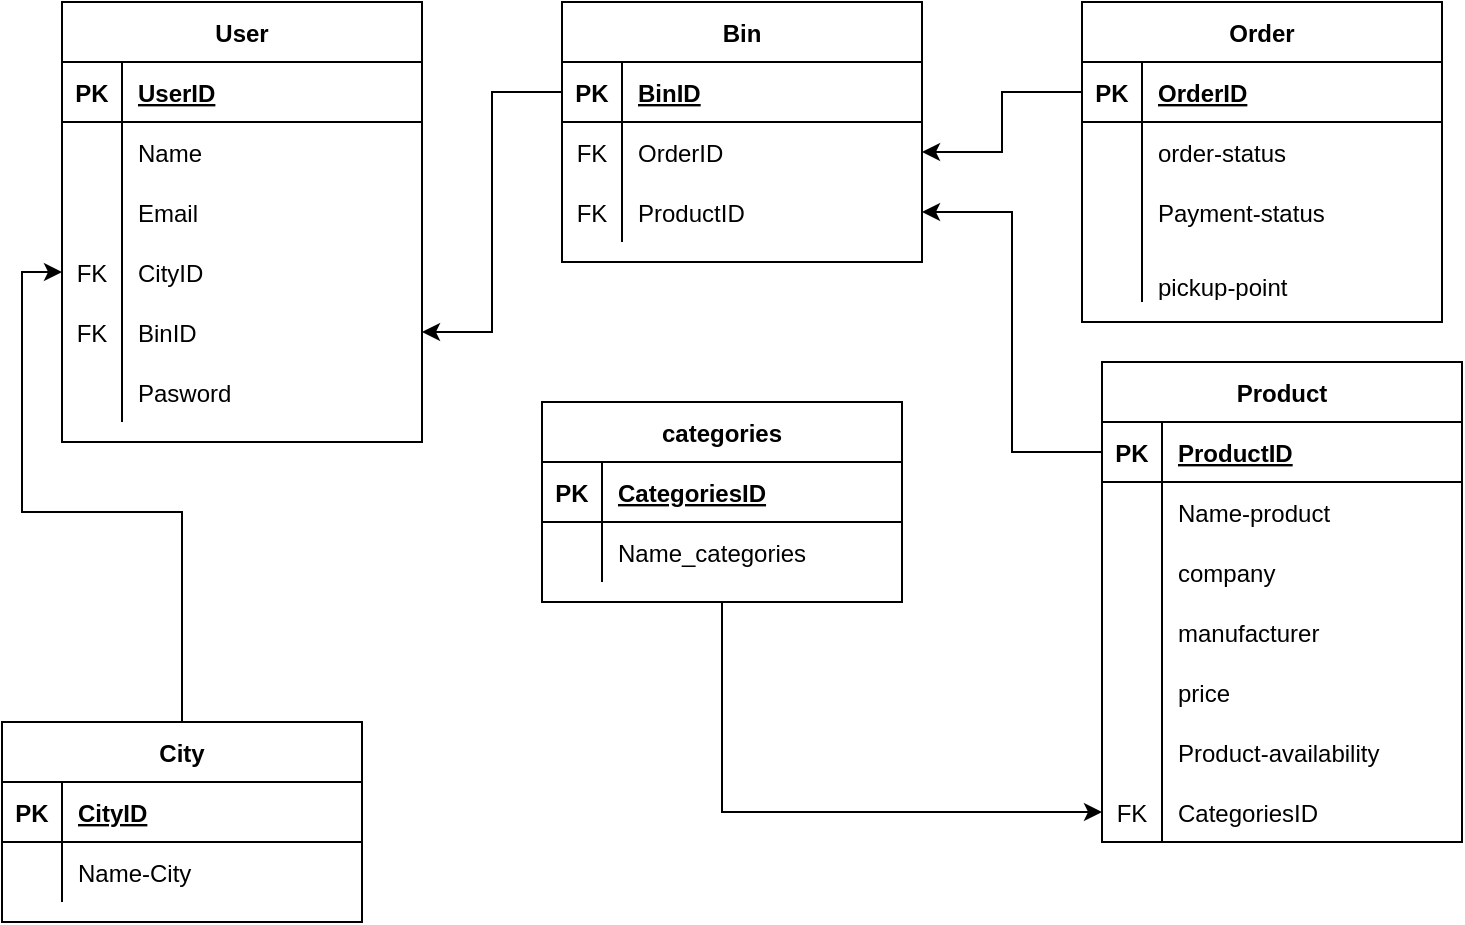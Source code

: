 <mxfile version="20.3.6" type="device"><diagram id="7JJ_vRo_io9lddcxdeaN" name="Страница 1"><mxGraphModel dx="868" dy="442" grid="1" gridSize="10" guides="1" tooltips="1" connect="1" arrows="1" fold="1" page="1" pageScale="1" pageWidth="827" pageHeight="1169" math="0" shadow="0"><root><mxCell id="0"/><mxCell id="1" parent="0"/><mxCell id="OXif3qhyXCTblLh4Z-FY-1" value="User" style="shape=table;startSize=30;container=1;collapsible=1;childLayout=tableLayout;fixedRows=1;rowLines=0;fontStyle=1;align=center;resizeLast=1;" parent="1" vertex="1"><mxGeometry x="40" y="30" width="180" height="220" as="geometry"/></mxCell><mxCell id="OXif3qhyXCTblLh4Z-FY-2" value="" style="shape=tableRow;horizontal=0;startSize=0;swimlaneHead=0;swimlaneBody=0;fillColor=none;collapsible=0;dropTarget=0;points=[[0,0.5],[1,0.5]];portConstraint=eastwest;top=0;left=0;right=0;bottom=1;" parent="OXif3qhyXCTblLh4Z-FY-1" vertex="1"><mxGeometry y="30" width="180" height="30" as="geometry"/></mxCell><mxCell id="OXif3qhyXCTblLh4Z-FY-3" value="PK" style="shape=partialRectangle;connectable=0;fillColor=none;top=0;left=0;bottom=0;right=0;fontStyle=1;overflow=hidden;" parent="OXif3qhyXCTblLh4Z-FY-2" vertex="1"><mxGeometry width="30" height="30" as="geometry"><mxRectangle width="30" height="30" as="alternateBounds"/></mxGeometry></mxCell><mxCell id="OXif3qhyXCTblLh4Z-FY-4" value="UserID" style="shape=partialRectangle;connectable=0;fillColor=none;top=0;left=0;bottom=0;right=0;align=left;spacingLeft=6;fontStyle=5;overflow=hidden;" parent="OXif3qhyXCTblLh4Z-FY-2" vertex="1"><mxGeometry x="30" width="150" height="30" as="geometry"><mxRectangle width="150" height="30" as="alternateBounds"/></mxGeometry></mxCell><mxCell id="OXif3qhyXCTblLh4Z-FY-5" value="" style="shape=tableRow;horizontal=0;startSize=0;swimlaneHead=0;swimlaneBody=0;fillColor=none;collapsible=0;dropTarget=0;points=[[0,0.5],[1,0.5]];portConstraint=eastwest;top=0;left=0;right=0;bottom=0;" parent="OXif3qhyXCTblLh4Z-FY-1" vertex="1"><mxGeometry y="60" width="180" height="30" as="geometry"/></mxCell><mxCell id="OXif3qhyXCTblLh4Z-FY-6" value="" style="shape=partialRectangle;connectable=0;fillColor=none;top=0;left=0;bottom=0;right=0;editable=1;overflow=hidden;" parent="OXif3qhyXCTblLh4Z-FY-5" vertex="1"><mxGeometry width="30" height="30" as="geometry"><mxRectangle width="30" height="30" as="alternateBounds"/></mxGeometry></mxCell><mxCell id="OXif3qhyXCTblLh4Z-FY-7" value="Name" style="shape=partialRectangle;connectable=0;fillColor=none;top=0;left=0;bottom=0;right=0;align=left;spacingLeft=6;overflow=hidden;" parent="OXif3qhyXCTblLh4Z-FY-5" vertex="1"><mxGeometry x="30" width="150" height="30" as="geometry"><mxRectangle width="150" height="30" as="alternateBounds"/></mxGeometry></mxCell><mxCell id="OXif3qhyXCTblLh4Z-FY-8" value="" style="shape=tableRow;horizontal=0;startSize=0;swimlaneHead=0;swimlaneBody=0;fillColor=none;collapsible=0;dropTarget=0;points=[[0,0.5],[1,0.5]];portConstraint=eastwest;top=0;left=0;right=0;bottom=0;" parent="OXif3qhyXCTblLh4Z-FY-1" vertex="1"><mxGeometry y="90" width="180" height="30" as="geometry"/></mxCell><mxCell id="OXif3qhyXCTblLh4Z-FY-9" value="" style="shape=partialRectangle;connectable=0;fillColor=none;top=0;left=0;bottom=0;right=0;editable=1;overflow=hidden;" parent="OXif3qhyXCTblLh4Z-FY-8" vertex="1"><mxGeometry width="30" height="30" as="geometry"><mxRectangle width="30" height="30" as="alternateBounds"/></mxGeometry></mxCell><mxCell id="OXif3qhyXCTblLh4Z-FY-10" value="Email" style="shape=partialRectangle;connectable=0;fillColor=none;top=0;left=0;bottom=0;right=0;align=left;spacingLeft=6;overflow=hidden;" parent="OXif3qhyXCTblLh4Z-FY-8" vertex="1"><mxGeometry x="30" width="150" height="30" as="geometry"><mxRectangle width="150" height="30" as="alternateBounds"/></mxGeometry></mxCell><mxCell id="OXif3qhyXCTblLh4Z-FY-11" value="" style="shape=tableRow;horizontal=0;startSize=0;swimlaneHead=0;swimlaneBody=0;fillColor=none;collapsible=0;dropTarget=0;points=[[0,0.5],[1,0.5]];portConstraint=eastwest;top=0;left=0;right=0;bottom=0;" parent="OXif3qhyXCTblLh4Z-FY-1" vertex="1"><mxGeometry y="120" width="180" height="30" as="geometry"/></mxCell><mxCell id="OXif3qhyXCTblLh4Z-FY-12" value="FK" style="shape=partialRectangle;connectable=0;fillColor=none;top=0;left=0;bottom=0;right=0;editable=1;overflow=hidden;" parent="OXif3qhyXCTblLh4Z-FY-11" vertex="1"><mxGeometry width="30" height="30" as="geometry"><mxRectangle width="30" height="30" as="alternateBounds"/></mxGeometry></mxCell><mxCell id="OXif3qhyXCTblLh4Z-FY-13" value="CityID" style="shape=partialRectangle;connectable=0;fillColor=none;top=0;left=0;bottom=0;right=0;align=left;spacingLeft=6;overflow=hidden;" parent="OXif3qhyXCTblLh4Z-FY-11" vertex="1"><mxGeometry x="30" width="150" height="30" as="geometry"><mxRectangle width="150" height="30" as="alternateBounds"/></mxGeometry></mxCell><mxCell id="OXif3qhyXCTblLh4Z-FY-26" value="" style="shape=tableRow;horizontal=0;startSize=0;swimlaneHead=0;swimlaneBody=0;fillColor=none;collapsible=0;dropTarget=0;points=[[0,0.5],[1,0.5]];portConstraint=eastwest;top=0;left=0;right=0;bottom=0;" parent="OXif3qhyXCTblLh4Z-FY-1" vertex="1"><mxGeometry y="150" width="180" height="30" as="geometry"/></mxCell><mxCell id="OXif3qhyXCTblLh4Z-FY-27" value="FK" style="shape=partialRectangle;connectable=0;fillColor=none;top=0;left=0;bottom=0;right=0;editable=1;overflow=hidden;" parent="OXif3qhyXCTblLh4Z-FY-26" vertex="1"><mxGeometry width="30" height="30" as="geometry"><mxRectangle width="30" height="30" as="alternateBounds"/></mxGeometry></mxCell><mxCell id="OXif3qhyXCTblLh4Z-FY-28" value="BinID" style="shape=partialRectangle;connectable=0;fillColor=none;top=0;left=0;bottom=0;right=0;align=left;spacingLeft=6;overflow=hidden;" parent="OXif3qhyXCTblLh4Z-FY-26" vertex="1"><mxGeometry x="30" width="150" height="30" as="geometry"><mxRectangle width="150" height="30" as="alternateBounds"/></mxGeometry></mxCell><mxCell id="wY_dzX74ju9rohw9-CgL-1" value="" style="shape=tableRow;horizontal=0;startSize=0;swimlaneHead=0;swimlaneBody=0;fillColor=none;collapsible=0;dropTarget=0;points=[[0,0.5],[1,0.5]];portConstraint=eastwest;top=0;left=0;right=0;bottom=0;" parent="OXif3qhyXCTblLh4Z-FY-1" vertex="1"><mxGeometry y="180" width="180" height="30" as="geometry"/></mxCell><mxCell id="wY_dzX74ju9rohw9-CgL-2" value="" style="shape=partialRectangle;connectable=0;fillColor=none;top=0;left=0;bottom=0;right=0;editable=1;overflow=hidden;" parent="wY_dzX74ju9rohw9-CgL-1" vertex="1"><mxGeometry width="30" height="30" as="geometry"><mxRectangle width="30" height="30" as="alternateBounds"/></mxGeometry></mxCell><mxCell id="wY_dzX74ju9rohw9-CgL-3" value="Pasword" style="shape=partialRectangle;connectable=0;fillColor=none;top=0;left=0;bottom=0;right=0;align=left;spacingLeft=6;overflow=hidden;" parent="wY_dzX74ju9rohw9-CgL-1" vertex="1"><mxGeometry x="30" width="150" height="30" as="geometry"><mxRectangle width="150" height="30" as="alternateBounds"/></mxGeometry></mxCell><mxCell id="OXif3qhyXCTblLh4Z-FY-29" value="Bin" style="shape=table;startSize=30;container=1;collapsible=1;childLayout=tableLayout;fixedRows=1;rowLines=0;fontStyle=1;align=center;resizeLast=1;" parent="1" vertex="1"><mxGeometry x="290" y="30" width="180" height="130" as="geometry"/></mxCell><mxCell id="OXif3qhyXCTblLh4Z-FY-30" value="" style="shape=tableRow;horizontal=0;startSize=0;swimlaneHead=0;swimlaneBody=0;fillColor=none;collapsible=0;dropTarget=0;points=[[0,0.5],[1,0.5]];portConstraint=eastwest;top=0;left=0;right=0;bottom=1;" parent="OXif3qhyXCTblLh4Z-FY-29" vertex="1"><mxGeometry y="30" width="180" height="30" as="geometry"/></mxCell><mxCell id="OXif3qhyXCTblLh4Z-FY-31" value="PK" style="shape=partialRectangle;connectable=0;fillColor=none;top=0;left=0;bottom=0;right=0;fontStyle=1;overflow=hidden;" parent="OXif3qhyXCTblLh4Z-FY-30" vertex="1"><mxGeometry width="30" height="30" as="geometry"><mxRectangle width="30" height="30" as="alternateBounds"/></mxGeometry></mxCell><mxCell id="OXif3qhyXCTblLh4Z-FY-32" value="BinID" style="shape=partialRectangle;connectable=0;fillColor=none;top=0;left=0;bottom=0;right=0;align=left;spacingLeft=6;fontStyle=5;overflow=hidden;" parent="OXif3qhyXCTblLh4Z-FY-30" vertex="1"><mxGeometry x="30" width="150" height="30" as="geometry"><mxRectangle width="150" height="30" as="alternateBounds"/></mxGeometry></mxCell><mxCell id="OXif3qhyXCTblLh4Z-FY-33" value="" style="shape=tableRow;horizontal=0;startSize=0;swimlaneHead=0;swimlaneBody=0;fillColor=none;collapsible=0;dropTarget=0;points=[[0,0.5],[1,0.5]];portConstraint=eastwest;top=0;left=0;right=0;bottom=0;" parent="OXif3qhyXCTblLh4Z-FY-29" vertex="1"><mxGeometry y="60" width="180" height="30" as="geometry"/></mxCell><mxCell id="OXif3qhyXCTblLh4Z-FY-34" value="FK" style="shape=partialRectangle;connectable=0;fillColor=none;top=0;left=0;bottom=0;right=0;editable=1;overflow=hidden;" parent="OXif3qhyXCTblLh4Z-FY-33" vertex="1"><mxGeometry width="30" height="30" as="geometry"><mxRectangle width="30" height="30" as="alternateBounds"/></mxGeometry></mxCell><mxCell id="OXif3qhyXCTblLh4Z-FY-35" value="OrderID" style="shape=partialRectangle;connectable=0;fillColor=none;top=0;left=0;bottom=0;right=0;align=left;spacingLeft=6;overflow=hidden;" parent="OXif3qhyXCTblLh4Z-FY-33" vertex="1"><mxGeometry x="30" width="150" height="30" as="geometry"><mxRectangle width="150" height="30" as="alternateBounds"/></mxGeometry></mxCell><mxCell id="OXif3qhyXCTblLh4Z-FY-36" value="" style="shape=tableRow;horizontal=0;startSize=0;swimlaneHead=0;swimlaneBody=0;fillColor=none;collapsible=0;dropTarget=0;points=[[0,0.5],[1,0.5]];portConstraint=eastwest;top=0;left=0;right=0;bottom=0;" parent="OXif3qhyXCTblLh4Z-FY-29" vertex="1"><mxGeometry y="90" width="180" height="30" as="geometry"/></mxCell><mxCell id="OXif3qhyXCTblLh4Z-FY-37" value="FK" style="shape=partialRectangle;connectable=0;fillColor=none;top=0;left=0;bottom=0;right=0;editable=1;overflow=hidden;" parent="OXif3qhyXCTblLh4Z-FY-36" vertex="1"><mxGeometry width="30" height="30" as="geometry"><mxRectangle width="30" height="30" as="alternateBounds"/></mxGeometry></mxCell><mxCell id="OXif3qhyXCTblLh4Z-FY-38" value="ProductID" style="shape=partialRectangle;connectable=0;fillColor=none;top=0;left=0;bottom=0;right=0;align=left;spacingLeft=6;overflow=hidden;" parent="OXif3qhyXCTblLh4Z-FY-36" vertex="1"><mxGeometry x="30" width="150" height="30" as="geometry"><mxRectangle width="150" height="30" as="alternateBounds"/></mxGeometry></mxCell><mxCell id="OXif3qhyXCTblLh4Z-FY-43" style="edgeStyle=orthogonalEdgeStyle;rounded=0;orthogonalLoop=1;jettySize=auto;html=1;exitX=0;exitY=0.5;exitDx=0;exitDy=0;" parent="1" source="OXif3qhyXCTblLh4Z-FY-30" target="OXif3qhyXCTblLh4Z-FY-26" edge="1"><mxGeometry relative="1" as="geometry"/></mxCell><mxCell id="OXif3qhyXCTblLh4Z-FY-44" value="Product" style="shape=table;startSize=30;container=1;collapsible=1;childLayout=tableLayout;fixedRows=1;rowLines=0;fontStyle=1;align=center;resizeLast=1;" parent="1" vertex="1"><mxGeometry x="560" y="210" width="180" height="240" as="geometry"/></mxCell><mxCell id="OXif3qhyXCTblLh4Z-FY-45" value="" style="shape=tableRow;horizontal=0;startSize=0;swimlaneHead=0;swimlaneBody=0;fillColor=none;collapsible=0;dropTarget=0;points=[[0,0.5],[1,0.5]];portConstraint=eastwest;top=0;left=0;right=0;bottom=1;" parent="OXif3qhyXCTblLh4Z-FY-44" vertex="1"><mxGeometry y="30" width="180" height="30" as="geometry"/></mxCell><mxCell id="OXif3qhyXCTblLh4Z-FY-46" value="PK" style="shape=partialRectangle;connectable=0;fillColor=none;top=0;left=0;bottom=0;right=0;fontStyle=1;overflow=hidden;" parent="OXif3qhyXCTblLh4Z-FY-45" vertex="1"><mxGeometry width="30" height="30" as="geometry"><mxRectangle width="30" height="30" as="alternateBounds"/></mxGeometry></mxCell><mxCell id="OXif3qhyXCTblLh4Z-FY-47" value="ProductID" style="shape=partialRectangle;connectable=0;fillColor=none;top=0;left=0;bottom=0;right=0;align=left;spacingLeft=6;fontStyle=5;overflow=hidden;" parent="OXif3qhyXCTblLh4Z-FY-45" vertex="1"><mxGeometry x="30" width="150" height="30" as="geometry"><mxRectangle width="150" height="30" as="alternateBounds"/></mxGeometry></mxCell><mxCell id="OXif3qhyXCTblLh4Z-FY-48" value="" style="shape=tableRow;horizontal=0;startSize=0;swimlaneHead=0;swimlaneBody=0;fillColor=none;collapsible=0;dropTarget=0;points=[[0,0.5],[1,0.5]];portConstraint=eastwest;top=0;left=0;right=0;bottom=0;" parent="OXif3qhyXCTblLh4Z-FY-44" vertex="1"><mxGeometry y="60" width="180" height="30" as="geometry"/></mxCell><mxCell id="OXif3qhyXCTblLh4Z-FY-49" value="" style="shape=partialRectangle;connectable=0;fillColor=none;top=0;left=0;bottom=0;right=0;editable=1;overflow=hidden;" parent="OXif3qhyXCTblLh4Z-FY-48" vertex="1"><mxGeometry width="30" height="30" as="geometry"><mxRectangle width="30" height="30" as="alternateBounds"/></mxGeometry></mxCell><mxCell id="OXif3qhyXCTblLh4Z-FY-50" value="Name-product" style="shape=partialRectangle;connectable=0;fillColor=none;top=0;left=0;bottom=0;right=0;align=left;spacingLeft=6;overflow=hidden;" parent="OXif3qhyXCTblLh4Z-FY-48" vertex="1"><mxGeometry x="30" width="150" height="30" as="geometry"><mxRectangle width="150" height="30" as="alternateBounds"/></mxGeometry></mxCell><mxCell id="OXif3qhyXCTblLh4Z-FY-51" value="" style="shape=tableRow;horizontal=0;startSize=0;swimlaneHead=0;swimlaneBody=0;fillColor=none;collapsible=0;dropTarget=0;points=[[0,0.5],[1,0.5]];portConstraint=eastwest;top=0;left=0;right=0;bottom=0;" parent="OXif3qhyXCTblLh4Z-FY-44" vertex="1"><mxGeometry y="90" width="180" height="30" as="geometry"/></mxCell><mxCell id="OXif3qhyXCTblLh4Z-FY-52" value="" style="shape=partialRectangle;connectable=0;fillColor=none;top=0;left=0;bottom=0;right=0;editable=1;overflow=hidden;" parent="OXif3qhyXCTblLh4Z-FY-51" vertex="1"><mxGeometry width="30" height="30" as="geometry"><mxRectangle width="30" height="30" as="alternateBounds"/></mxGeometry></mxCell><mxCell id="OXif3qhyXCTblLh4Z-FY-53" value="company" style="shape=partialRectangle;connectable=0;fillColor=none;top=0;left=0;bottom=0;right=0;align=left;spacingLeft=6;overflow=hidden;" parent="OXif3qhyXCTblLh4Z-FY-51" vertex="1"><mxGeometry x="30" width="150" height="30" as="geometry"><mxRectangle width="150" height="30" as="alternateBounds"/></mxGeometry></mxCell><mxCell id="OXif3qhyXCTblLh4Z-FY-57" value="" style="shape=tableRow;horizontal=0;startSize=0;swimlaneHead=0;swimlaneBody=0;fillColor=none;collapsible=0;dropTarget=0;points=[[0,0.5],[1,0.5]];portConstraint=eastwest;top=0;left=0;right=0;bottom=0;" parent="OXif3qhyXCTblLh4Z-FY-44" vertex="1"><mxGeometry y="120" width="180" height="30" as="geometry"/></mxCell><mxCell id="OXif3qhyXCTblLh4Z-FY-58" value="" style="shape=partialRectangle;connectable=0;fillColor=none;top=0;left=0;bottom=0;right=0;editable=1;overflow=hidden;" parent="OXif3qhyXCTblLh4Z-FY-57" vertex="1"><mxGeometry width="30" height="30" as="geometry"><mxRectangle width="30" height="30" as="alternateBounds"/></mxGeometry></mxCell><mxCell id="OXif3qhyXCTblLh4Z-FY-59" value="manufacturer" style="shape=partialRectangle;connectable=0;fillColor=none;top=0;left=0;bottom=0;right=0;align=left;spacingLeft=6;overflow=hidden;" parent="OXif3qhyXCTblLh4Z-FY-57" vertex="1"><mxGeometry x="30" width="150" height="30" as="geometry"><mxRectangle width="150" height="30" as="alternateBounds"/></mxGeometry></mxCell><mxCell id="OXif3qhyXCTblLh4Z-FY-54" value="" style="shape=tableRow;horizontal=0;startSize=0;swimlaneHead=0;swimlaneBody=0;fillColor=none;collapsible=0;dropTarget=0;points=[[0,0.5],[1,0.5]];portConstraint=eastwest;top=0;left=0;right=0;bottom=0;" parent="OXif3qhyXCTblLh4Z-FY-44" vertex="1"><mxGeometry y="150" width="180" height="30" as="geometry"/></mxCell><mxCell id="OXif3qhyXCTblLh4Z-FY-55" value="" style="shape=partialRectangle;connectable=0;fillColor=none;top=0;left=0;bottom=0;right=0;editable=1;overflow=hidden;" parent="OXif3qhyXCTblLh4Z-FY-54" vertex="1"><mxGeometry width="30" height="30" as="geometry"><mxRectangle width="30" height="30" as="alternateBounds"/></mxGeometry></mxCell><mxCell id="OXif3qhyXCTblLh4Z-FY-56" value="price" style="shape=partialRectangle;connectable=0;fillColor=none;top=0;left=0;bottom=0;right=0;align=left;spacingLeft=6;overflow=hidden;" parent="OXif3qhyXCTblLh4Z-FY-54" vertex="1"><mxGeometry x="30" width="150" height="30" as="geometry"><mxRectangle width="150" height="30" as="alternateBounds"/></mxGeometry></mxCell><mxCell id="OXif3qhyXCTblLh4Z-FY-61" value="" style="shape=tableRow;horizontal=0;startSize=0;swimlaneHead=0;swimlaneBody=0;fillColor=none;collapsible=0;dropTarget=0;points=[[0,0.5],[1,0.5]];portConstraint=eastwest;top=0;left=0;right=0;bottom=0;" parent="OXif3qhyXCTblLh4Z-FY-44" vertex="1"><mxGeometry y="180" width="180" height="30" as="geometry"/></mxCell><mxCell id="OXif3qhyXCTblLh4Z-FY-62" value="" style="shape=partialRectangle;connectable=0;fillColor=none;top=0;left=0;bottom=0;right=0;editable=1;overflow=hidden;" parent="OXif3qhyXCTblLh4Z-FY-61" vertex="1"><mxGeometry width="30" height="30" as="geometry"><mxRectangle width="30" height="30" as="alternateBounds"/></mxGeometry></mxCell><mxCell id="OXif3qhyXCTblLh4Z-FY-63" value="Product-availability" style="shape=partialRectangle;connectable=0;fillColor=none;top=0;left=0;bottom=0;right=0;align=left;spacingLeft=6;overflow=hidden;" parent="OXif3qhyXCTblLh4Z-FY-61" vertex="1"><mxGeometry x="30" width="150" height="30" as="geometry"><mxRectangle width="150" height="30" as="alternateBounds"/></mxGeometry></mxCell><mxCell id="0FqD66zWz3pzfIJ13Twp-19" value="" style="shape=tableRow;horizontal=0;startSize=0;swimlaneHead=0;swimlaneBody=0;fillColor=none;collapsible=0;dropTarget=0;points=[[0,0.5],[1,0.5]];portConstraint=eastwest;top=0;left=0;right=0;bottom=0;" vertex="1" parent="OXif3qhyXCTblLh4Z-FY-44"><mxGeometry y="210" width="180" height="30" as="geometry"/></mxCell><mxCell id="0FqD66zWz3pzfIJ13Twp-20" value="FK" style="shape=partialRectangle;connectable=0;fillColor=none;top=0;left=0;bottom=0;right=0;editable=1;overflow=hidden;" vertex="1" parent="0FqD66zWz3pzfIJ13Twp-19"><mxGeometry width="30" height="30" as="geometry"><mxRectangle width="30" height="30" as="alternateBounds"/></mxGeometry></mxCell><mxCell id="0FqD66zWz3pzfIJ13Twp-21" value="CategoriesID" style="shape=partialRectangle;connectable=0;fillColor=none;top=0;left=0;bottom=0;right=0;align=left;spacingLeft=6;overflow=hidden;" vertex="1" parent="0FqD66zWz3pzfIJ13Twp-19"><mxGeometry x="30" width="150" height="30" as="geometry"><mxRectangle width="150" height="30" as="alternateBounds"/></mxGeometry></mxCell><mxCell id="OXif3qhyXCTblLh4Z-FY-60" style="edgeStyle=orthogonalEdgeStyle;rounded=0;orthogonalLoop=1;jettySize=auto;html=1;" parent="1" source="OXif3qhyXCTblLh4Z-FY-45" target="OXif3qhyXCTblLh4Z-FY-36" edge="1"><mxGeometry relative="1" as="geometry"/></mxCell><mxCell id="OXif3qhyXCTblLh4Z-FY-81" style="edgeStyle=orthogonalEdgeStyle;rounded=0;orthogonalLoop=1;jettySize=auto;html=1;" parent="1" source="OXif3qhyXCTblLh4Z-FY-68" target="OXif3qhyXCTblLh4Z-FY-11" edge="1"><mxGeometry relative="1" as="geometry"/></mxCell><mxCell id="OXif3qhyXCTblLh4Z-FY-68" value="City" style="shape=table;startSize=30;container=1;collapsible=1;childLayout=tableLayout;fixedRows=1;rowLines=0;fontStyle=1;align=center;resizeLast=1;" parent="1" vertex="1"><mxGeometry x="10" y="390" width="180" height="100" as="geometry"/></mxCell><mxCell id="OXif3qhyXCTblLh4Z-FY-69" value="" style="shape=tableRow;horizontal=0;startSize=0;swimlaneHead=0;swimlaneBody=0;fillColor=none;collapsible=0;dropTarget=0;points=[[0,0.5],[1,0.5]];portConstraint=eastwest;top=0;left=0;right=0;bottom=1;" parent="OXif3qhyXCTblLh4Z-FY-68" vertex="1"><mxGeometry y="30" width="180" height="30" as="geometry"/></mxCell><mxCell id="OXif3qhyXCTblLh4Z-FY-70" value="PK" style="shape=partialRectangle;connectable=0;fillColor=none;top=0;left=0;bottom=0;right=0;fontStyle=1;overflow=hidden;" parent="OXif3qhyXCTblLh4Z-FY-69" vertex="1"><mxGeometry width="30" height="30" as="geometry"><mxRectangle width="30" height="30" as="alternateBounds"/></mxGeometry></mxCell><mxCell id="OXif3qhyXCTblLh4Z-FY-71" value="CityID" style="shape=partialRectangle;connectable=0;fillColor=none;top=0;left=0;bottom=0;right=0;align=left;spacingLeft=6;fontStyle=5;overflow=hidden;" parent="OXif3qhyXCTblLh4Z-FY-69" vertex="1"><mxGeometry x="30" width="150" height="30" as="geometry"><mxRectangle width="150" height="30" as="alternateBounds"/></mxGeometry></mxCell><mxCell id="OXif3qhyXCTblLh4Z-FY-72" value="" style="shape=tableRow;horizontal=0;startSize=0;swimlaneHead=0;swimlaneBody=0;fillColor=none;collapsible=0;dropTarget=0;points=[[0,0.5],[1,0.5]];portConstraint=eastwest;top=0;left=0;right=0;bottom=0;" parent="OXif3qhyXCTblLh4Z-FY-68" vertex="1"><mxGeometry y="60" width="180" height="30" as="geometry"/></mxCell><mxCell id="OXif3qhyXCTblLh4Z-FY-73" value="" style="shape=partialRectangle;connectable=0;fillColor=none;top=0;left=0;bottom=0;right=0;editable=1;overflow=hidden;" parent="OXif3qhyXCTblLh4Z-FY-72" vertex="1"><mxGeometry width="30" height="30" as="geometry"><mxRectangle width="30" height="30" as="alternateBounds"/></mxGeometry></mxCell><mxCell id="OXif3qhyXCTblLh4Z-FY-74" value="Name-City" style="shape=partialRectangle;connectable=0;fillColor=none;top=0;left=0;bottom=0;right=0;align=left;spacingLeft=6;overflow=hidden;" parent="OXif3qhyXCTblLh4Z-FY-72" vertex="1"><mxGeometry x="30" width="150" height="30" as="geometry"><mxRectangle width="150" height="30" as="alternateBounds"/></mxGeometry></mxCell><mxCell id="OXif3qhyXCTblLh4Z-FY-82" value="Order" style="shape=table;startSize=30;container=1;collapsible=1;childLayout=tableLayout;fixedRows=1;rowLines=0;fontStyle=1;align=center;resizeLast=1;" parent="1" vertex="1"><mxGeometry x="550" y="30" width="180" height="160" as="geometry"/></mxCell><mxCell id="OXif3qhyXCTblLh4Z-FY-83" value="" style="shape=tableRow;horizontal=0;startSize=0;swimlaneHead=0;swimlaneBody=0;fillColor=none;collapsible=0;dropTarget=0;points=[[0,0.5],[1,0.5]];portConstraint=eastwest;top=0;left=0;right=0;bottom=1;" parent="OXif3qhyXCTblLh4Z-FY-82" vertex="1"><mxGeometry y="30" width="180" height="30" as="geometry"/></mxCell><mxCell id="OXif3qhyXCTblLh4Z-FY-84" value="PK" style="shape=partialRectangle;connectable=0;fillColor=none;top=0;left=0;bottom=0;right=0;fontStyle=1;overflow=hidden;" parent="OXif3qhyXCTblLh4Z-FY-83" vertex="1"><mxGeometry width="30" height="30" as="geometry"><mxRectangle width="30" height="30" as="alternateBounds"/></mxGeometry></mxCell><mxCell id="OXif3qhyXCTblLh4Z-FY-85" value="OrderID" style="shape=partialRectangle;connectable=0;fillColor=none;top=0;left=0;bottom=0;right=0;align=left;spacingLeft=6;fontStyle=5;overflow=hidden;" parent="OXif3qhyXCTblLh4Z-FY-83" vertex="1"><mxGeometry x="30" width="150" height="30" as="geometry"><mxRectangle width="150" height="30" as="alternateBounds"/></mxGeometry></mxCell><mxCell id="OXif3qhyXCTblLh4Z-FY-86" value="" style="shape=tableRow;horizontal=0;startSize=0;swimlaneHead=0;swimlaneBody=0;fillColor=none;collapsible=0;dropTarget=0;points=[[0,0.5],[1,0.5]];portConstraint=eastwest;top=0;left=0;right=0;bottom=0;" parent="OXif3qhyXCTblLh4Z-FY-82" vertex="1"><mxGeometry y="60" width="180" height="30" as="geometry"/></mxCell><mxCell id="OXif3qhyXCTblLh4Z-FY-87" value="" style="shape=partialRectangle;connectable=0;fillColor=none;top=0;left=0;bottom=0;right=0;editable=1;overflow=hidden;" parent="OXif3qhyXCTblLh4Z-FY-86" vertex="1"><mxGeometry width="30" height="30" as="geometry"><mxRectangle width="30" height="30" as="alternateBounds"/></mxGeometry></mxCell><mxCell id="OXif3qhyXCTblLh4Z-FY-88" value="order-status" style="shape=partialRectangle;connectable=0;fillColor=none;top=0;left=0;bottom=0;right=0;align=left;spacingLeft=6;overflow=hidden;" parent="OXif3qhyXCTblLh4Z-FY-86" vertex="1"><mxGeometry x="30" width="150" height="30" as="geometry"><mxRectangle width="150" height="30" as="alternateBounds"/></mxGeometry></mxCell><mxCell id="OXif3qhyXCTblLh4Z-FY-89" value="" style="shape=tableRow;horizontal=0;startSize=0;swimlaneHead=0;swimlaneBody=0;fillColor=none;collapsible=0;dropTarget=0;points=[[0,0.5],[1,0.5]];portConstraint=eastwest;top=0;left=0;right=0;bottom=0;" parent="OXif3qhyXCTblLh4Z-FY-82" vertex="1"><mxGeometry y="90" width="180" height="30" as="geometry"/></mxCell><mxCell id="OXif3qhyXCTblLh4Z-FY-90" value="" style="shape=partialRectangle;connectable=0;fillColor=none;top=0;left=0;bottom=0;right=0;editable=1;overflow=hidden;" parent="OXif3qhyXCTblLh4Z-FY-89" vertex="1"><mxGeometry width="30" height="30" as="geometry"><mxRectangle width="30" height="30" as="alternateBounds"/></mxGeometry></mxCell><mxCell id="OXif3qhyXCTblLh4Z-FY-91" value="Payment-status" style="shape=partialRectangle;connectable=0;fillColor=none;top=0;left=0;bottom=0;right=0;align=left;spacingLeft=6;overflow=hidden;" parent="OXif3qhyXCTblLh4Z-FY-89" vertex="1"><mxGeometry x="30" width="150" height="30" as="geometry"><mxRectangle width="150" height="30" as="alternateBounds"/></mxGeometry></mxCell><mxCell id="OXif3qhyXCTblLh4Z-FY-92" value="" style="shape=tableRow;horizontal=0;startSize=0;swimlaneHead=0;swimlaneBody=0;fillColor=none;collapsible=0;dropTarget=0;points=[[0,0.5],[1,0.5]];portConstraint=eastwest;top=0;left=0;right=0;bottom=0;" parent="OXif3qhyXCTblLh4Z-FY-82" vertex="1"><mxGeometry y="120" width="180" height="30" as="geometry"/></mxCell><mxCell id="OXif3qhyXCTblLh4Z-FY-93" value="" style="shape=partialRectangle;connectable=0;fillColor=none;top=0;left=0;bottom=0;right=0;editable=1;overflow=hidden;" parent="OXif3qhyXCTblLh4Z-FY-92" vertex="1"><mxGeometry width="30" height="30" as="geometry"><mxRectangle width="30" height="30" as="alternateBounds"/></mxGeometry></mxCell><mxCell id="OXif3qhyXCTblLh4Z-FY-94" value="&#10;pickup-point" style="shape=partialRectangle;connectable=0;fillColor=none;top=0;left=0;bottom=0;right=0;align=left;spacingLeft=6;overflow=hidden;" parent="OXif3qhyXCTblLh4Z-FY-92" vertex="1"><mxGeometry x="30" width="150" height="30" as="geometry"><mxRectangle width="150" height="30" as="alternateBounds"/></mxGeometry></mxCell><mxCell id="IASuqFHti9-HdwHbbVPE-1" style="edgeStyle=orthogonalEdgeStyle;rounded=0;orthogonalLoop=1;jettySize=auto;html=1;" parent="1" source="OXif3qhyXCTblLh4Z-FY-83" target="OXif3qhyXCTblLh4Z-FY-33" edge="1"><mxGeometry relative="1" as="geometry"/></mxCell><mxCell id="0FqD66zWz3pzfIJ13Twp-22" style="edgeStyle=orthogonalEdgeStyle;rounded=0;orthogonalLoop=1;jettySize=auto;html=1;" edge="1" parent="1" source="0FqD66zWz3pzfIJ13Twp-12" target="0FqD66zWz3pzfIJ13Twp-19"><mxGeometry relative="1" as="geometry"/></mxCell><mxCell id="0FqD66zWz3pzfIJ13Twp-12" value="categories" style="shape=table;startSize=30;container=1;collapsible=1;childLayout=tableLayout;fixedRows=1;rowLines=0;fontStyle=1;align=center;resizeLast=1;" vertex="1" parent="1"><mxGeometry x="280" y="230" width="180" height="100" as="geometry"/></mxCell><mxCell id="0FqD66zWz3pzfIJ13Twp-13" value="" style="shape=tableRow;horizontal=0;startSize=0;swimlaneHead=0;swimlaneBody=0;fillColor=none;collapsible=0;dropTarget=0;points=[[0,0.5],[1,0.5]];portConstraint=eastwest;top=0;left=0;right=0;bottom=1;" vertex="1" parent="0FqD66zWz3pzfIJ13Twp-12"><mxGeometry y="30" width="180" height="30" as="geometry"/></mxCell><mxCell id="0FqD66zWz3pzfIJ13Twp-14" value="PK" style="shape=partialRectangle;connectable=0;fillColor=none;top=0;left=0;bottom=0;right=0;fontStyle=1;overflow=hidden;" vertex="1" parent="0FqD66zWz3pzfIJ13Twp-13"><mxGeometry width="30" height="30" as="geometry"><mxRectangle width="30" height="30" as="alternateBounds"/></mxGeometry></mxCell><mxCell id="0FqD66zWz3pzfIJ13Twp-15" value="CategoriesID" style="shape=partialRectangle;connectable=0;fillColor=none;top=0;left=0;bottom=0;right=0;align=left;spacingLeft=6;fontStyle=5;overflow=hidden;" vertex="1" parent="0FqD66zWz3pzfIJ13Twp-13"><mxGeometry x="30" width="150" height="30" as="geometry"><mxRectangle width="150" height="30" as="alternateBounds"/></mxGeometry></mxCell><mxCell id="0FqD66zWz3pzfIJ13Twp-16" value="" style="shape=tableRow;horizontal=0;startSize=0;swimlaneHead=0;swimlaneBody=0;fillColor=none;collapsible=0;dropTarget=0;points=[[0,0.5],[1,0.5]];portConstraint=eastwest;top=0;left=0;right=0;bottom=0;" vertex="1" parent="0FqD66zWz3pzfIJ13Twp-12"><mxGeometry y="60" width="180" height="30" as="geometry"/></mxCell><mxCell id="0FqD66zWz3pzfIJ13Twp-17" value="" style="shape=partialRectangle;connectable=0;fillColor=none;top=0;left=0;bottom=0;right=0;editable=1;overflow=hidden;" vertex="1" parent="0FqD66zWz3pzfIJ13Twp-16"><mxGeometry width="30" height="30" as="geometry"><mxRectangle width="30" height="30" as="alternateBounds"/></mxGeometry></mxCell><mxCell id="0FqD66zWz3pzfIJ13Twp-18" value="Name_categories" style="shape=partialRectangle;connectable=0;fillColor=none;top=0;left=0;bottom=0;right=0;align=left;spacingLeft=6;overflow=hidden;" vertex="1" parent="0FqD66zWz3pzfIJ13Twp-16"><mxGeometry x="30" width="150" height="30" as="geometry"><mxRectangle width="150" height="30" as="alternateBounds"/></mxGeometry></mxCell></root></mxGraphModel></diagram></mxfile>